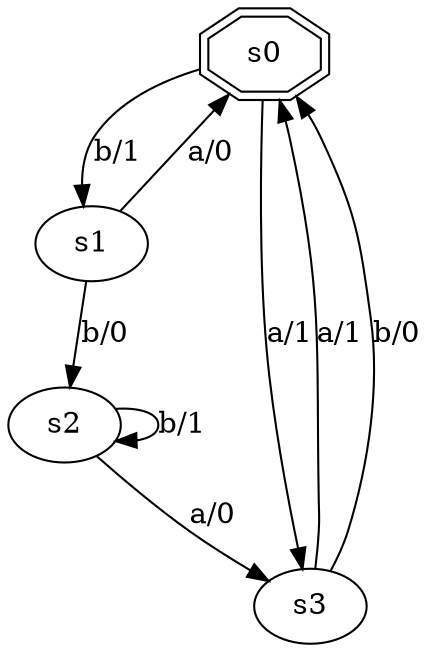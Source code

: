 /* fsm with distinguish sequence */
digraph test_11 {
    s0 -> s1 [label="b/1"];
    s0 -> s3 [label="a/1"];
    s1 -> s0 [label="a/0"];
    s1 -> s2 [label="b/0"];
    s2 -> s3 [label="a/0"];
    s2 -> s2 [label="b/1"];
    s3 -> s0 [label="a/1"];
    s3 -> s0 [label="b/0"];
    s0 [shape=doubleoctagon];
}
